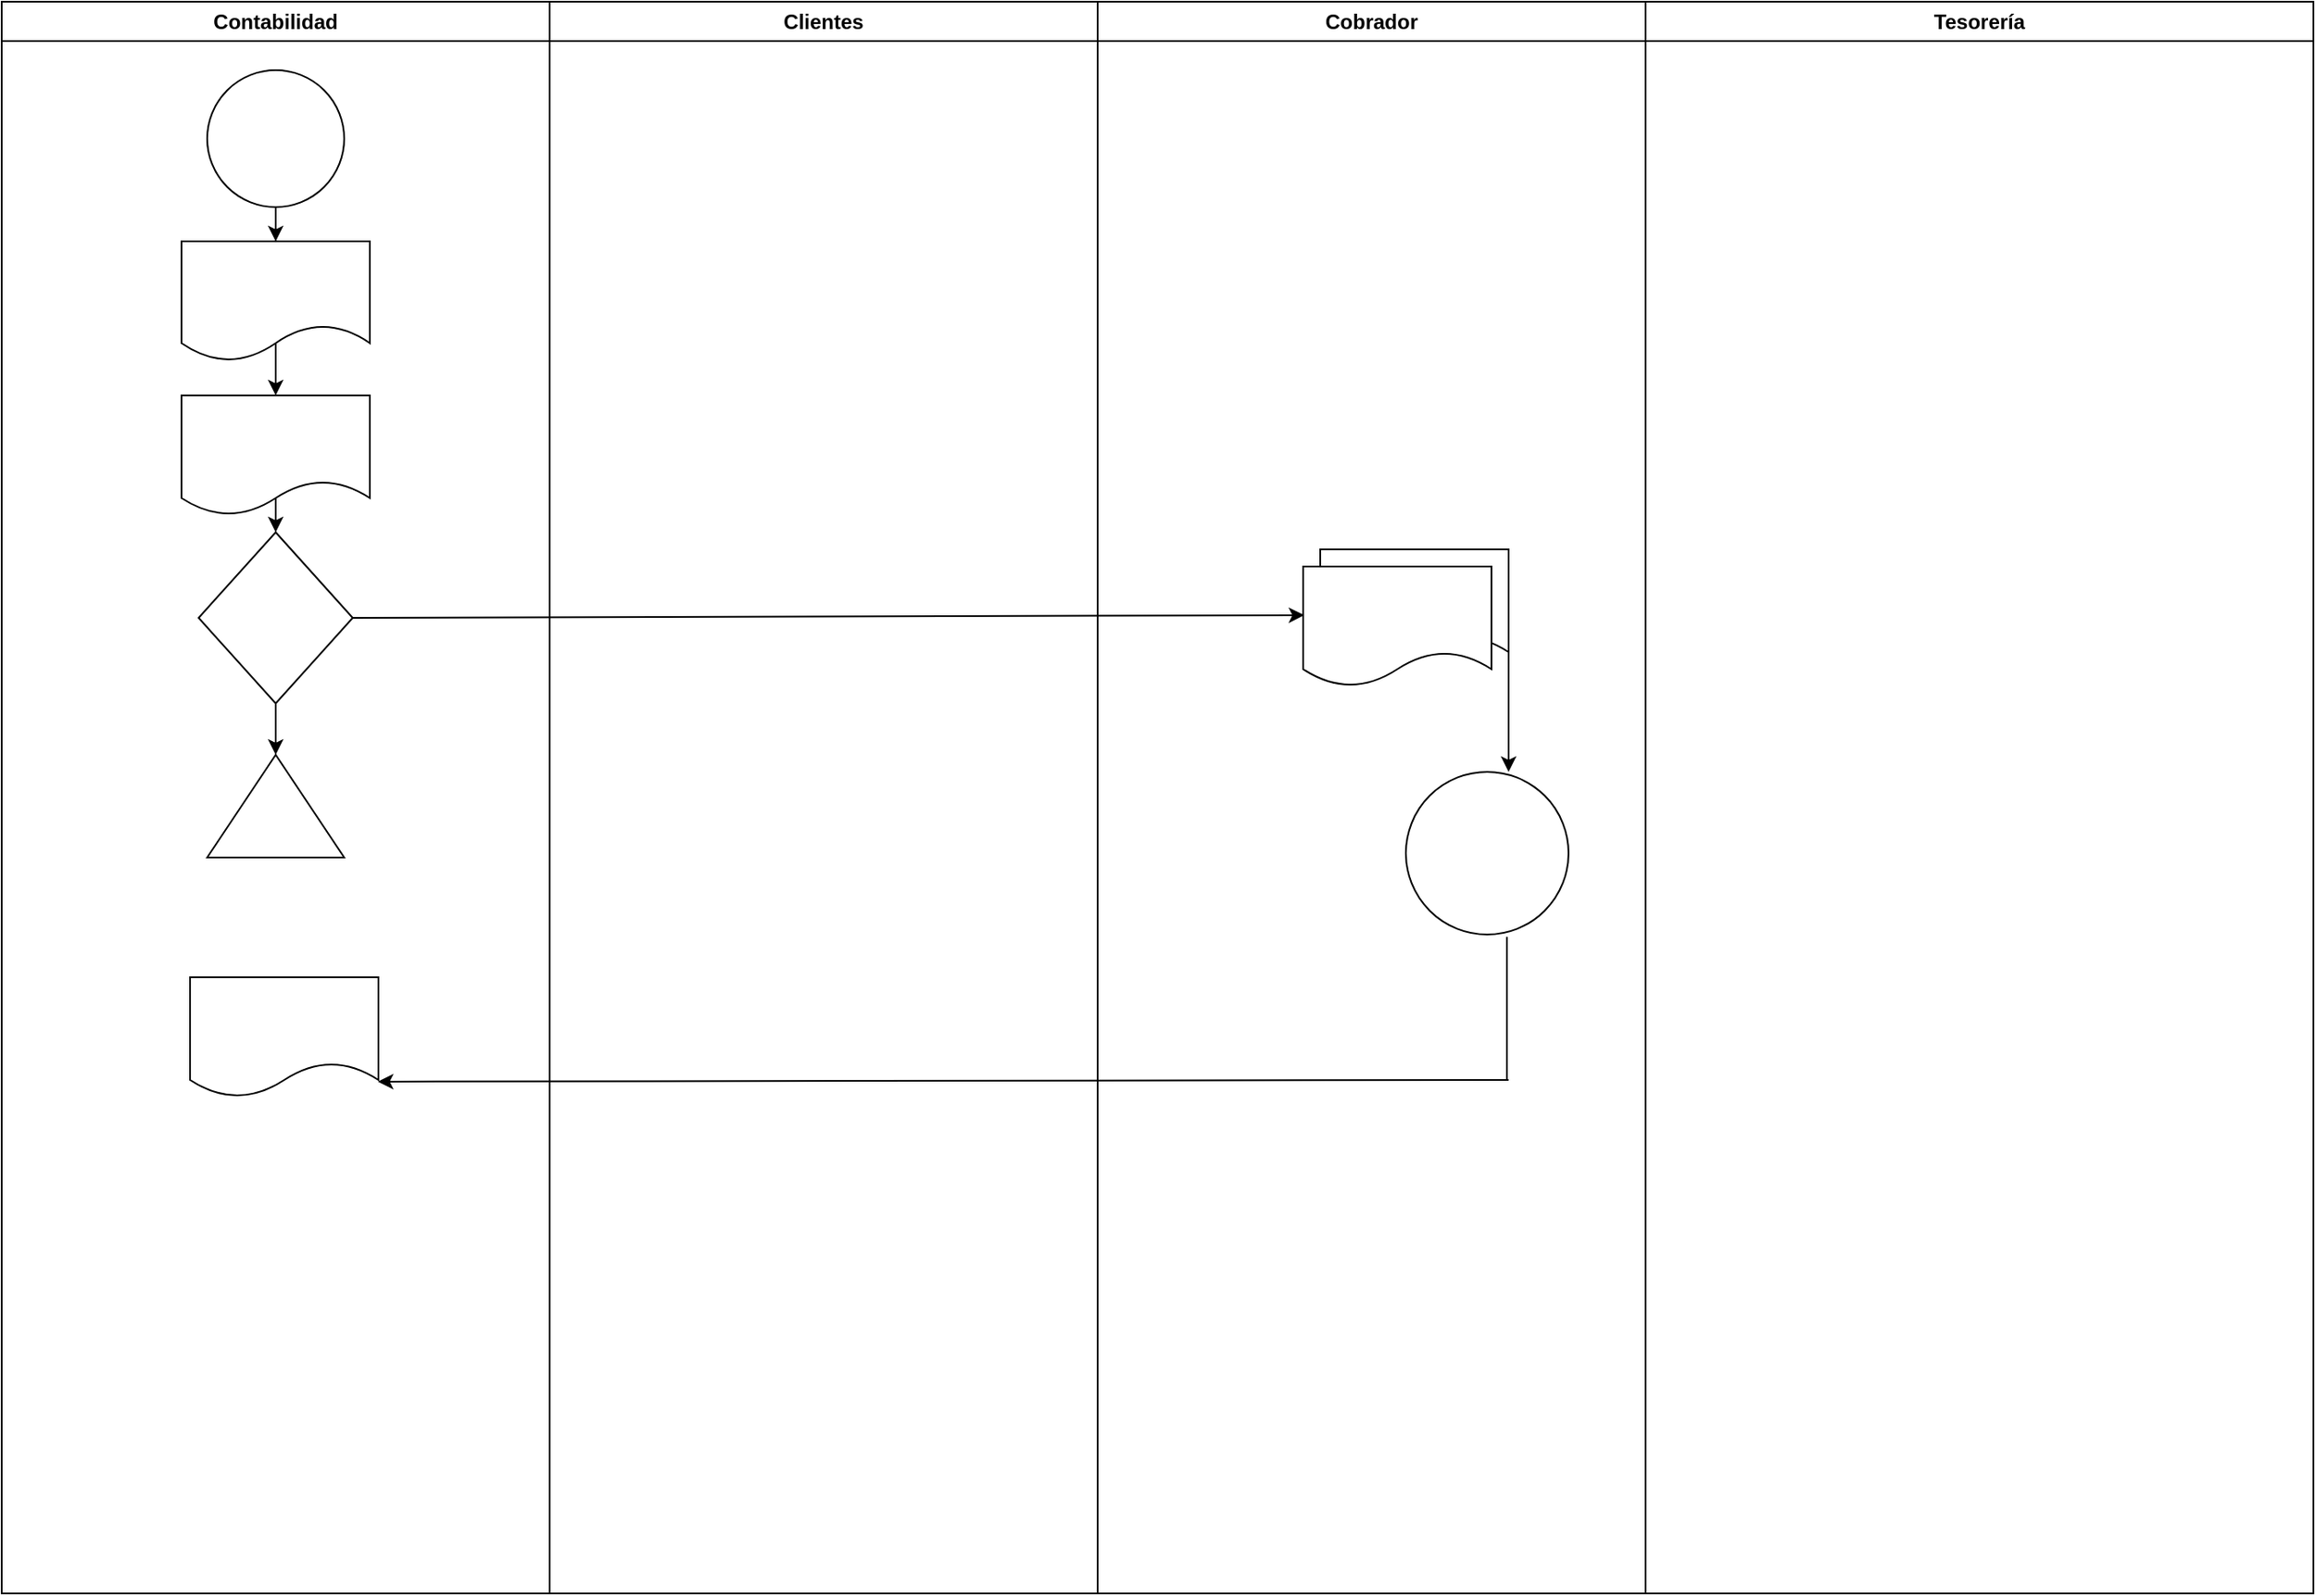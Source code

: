 <mxfile version="21.2.1" type="github">
  <diagram id="prtHgNgQTEPvFCAcTncT" name="Page-1">
    <mxGraphModel dx="2471" dy="452" grid="1" gridSize="10" guides="1" tooltips="1" connect="1" arrows="1" fold="1" page="1" pageScale="1" pageWidth="827" pageHeight="1169" math="0" shadow="0">
      <root>
        <mxCell id="0" />
        <mxCell id="1" parent="0" />
        <mxCell id="hEL3vepF8iHlLcLONmED-76" value="Tesorería" style="swimlane;whiteSpace=wrap;html=1;" vertex="1" parent="1">
          <mxGeometry x="-560" y="130" width="390" height="930" as="geometry" />
        </mxCell>
        <mxCell id="hEL3vepF8iHlLcLONmED-72" value="Contabilidad" style="swimlane;whiteSpace=wrap;html=1;" vertex="1" parent="1">
          <mxGeometry x="-1520" y="130" width="320" height="930" as="geometry" />
        </mxCell>
        <mxCell id="hEL3vepF8iHlLcLONmED-79" value="" style="ellipse;whiteSpace=wrap;html=1;aspect=fixed;" vertex="1" parent="hEL3vepF8iHlLcLONmED-72">
          <mxGeometry x="120" y="40" width="80" height="80" as="geometry" />
        </mxCell>
        <mxCell id="hEL3vepF8iHlLcLONmED-81" value="" style="rhombus;whiteSpace=wrap;html=1;" vertex="1" parent="hEL3vepF8iHlLcLONmED-72">
          <mxGeometry x="115" y="310" width="90" height="100" as="geometry" />
        </mxCell>
        <mxCell id="hEL3vepF8iHlLcLONmED-82" value="" style="triangle;whiteSpace=wrap;html=1;rotation=-90;" vertex="1" parent="hEL3vepF8iHlLcLONmED-72">
          <mxGeometry x="130" y="430" width="60" height="80" as="geometry" />
        </mxCell>
        <mxCell id="hEL3vepF8iHlLcLONmED-89" value="" style="shape=document;whiteSpace=wrap;html=1;boundedLbl=1;size=0.286;" vertex="1" parent="hEL3vepF8iHlLcLONmED-72">
          <mxGeometry x="110" y="570" width="110" height="70" as="geometry" />
        </mxCell>
        <mxCell id="hEL3vepF8iHlLcLONmED-96" value="" style="endArrow=classic;html=1;rounded=0;exitX=0.5;exitY=1;exitDx=0;exitDy=0;entryX=0.5;entryY=0;entryDx=0;entryDy=0;" edge="1" parent="hEL3vepF8iHlLcLONmED-72" source="hEL3vepF8iHlLcLONmED-79" target="hEL3vepF8iHlLcLONmED-83">
          <mxGeometry width="50" height="50" relative="1" as="geometry">
            <mxPoint x="480" y="320" as="sourcePoint" />
            <mxPoint x="530" y="270" as="targetPoint" />
          </mxGeometry>
        </mxCell>
        <mxCell id="hEL3vepF8iHlLcLONmED-97" value="" style="endArrow=classic;html=1;rounded=0;entryX=0.5;entryY=0;entryDx=0;entryDy=0;" edge="1" parent="hEL3vepF8iHlLcLONmED-72" target="hEL3vepF8iHlLcLONmED-84">
          <mxGeometry width="50" height="50" relative="1" as="geometry">
            <mxPoint x="160" y="130" as="sourcePoint" />
            <mxPoint x="280" y="230" as="targetPoint" />
          </mxGeometry>
        </mxCell>
        <mxCell id="hEL3vepF8iHlLcLONmED-83" value="" style="shape=document;whiteSpace=wrap;html=1;boundedLbl=1;" vertex="1" parent="hEL3vepF8iHlLcLONmED-72">
          <mxGeometry x="105" y="140" width="110" height="70" as="geometry" />
        </mxCell>
        <mxCell id="hEL3vepF8iHlLcLONmED-99" value="" style="endArrow=classic;html=1;rounded=0;exitX=0.5;exitY=0;exitDx=0;exitDy=0;entryX=0.5;entryY=0;entryDx=0;entryDy=0;" edge="1" parent="hEL3vepF8iHlLcLONmED-72" source="hEL3vepF8iHlLcLONmED-84" target="hEL3vepF8iHlLcLONmED-81">
          <mxGeometry width="50" height="50" relative="1" as="geometry">
            <mxPoint x="400" y="390" as="sourcePoint" />
            <mxPoint x="450" y="340" as="targetPoint" />
          </mxGeometry>
        </mxCell>
        <mxCell id="hEL3vepF8iHlLcLONmED-84" value="" style="shape=document;whiteSpace=wrap;html=1;boundedLbl=1;size=0.286;" vertex="1" parent="hEL3vepF8iHlLcLONmED-72">
          <mxGeometry x="105" y="230" width="110" height="70" as="geometry" />
        </mxCell>
        <mxCell id="hEL3vepF8iHlLcLONmED-101" value="" style="endArrow=classic;html=1;rounded=0;exitX=0.5;exitY=1;exitDx=0;exitDy=0;entryX=1;entryY=0.5;entryDx=0;entryDy=0;" edge="1" parent="hEL3vepF8iHlLcLONmED-72" source="hEL3vepF8iHlLcLONmED-81" target="hEL3vepF8iHlLcLONmED-82">
          <mxGeometry width="50" height="50" relative="1" as="geometry">
            <mxPoint x="400" y="530" as="sourcePoint" />
            <mxPoint x="450" y="480" as="targetPoint" />
          </mxGeometry>
        </mxCell>
        <mxCell id="hEL3vepF8iHlLcLONmED-74" value="Clientes" style="swimlane;whiteSpace=wrap;html=1;" vertex="1" parent="1">
          <mxGeometry x="-1200" y="130" width="320" height="930" as="geometry" />
        </mxCell>
        <mxCell id="hEL3vepF8iHlLcLONmED-75" value="Cobrador" style="swimlane;whiteSpace=wrap;html=1;" vertex="1" parent="1">
          <mxGeometry x="-880" y="130" width="320" height="930" as="geometry" />
        </mxCell>
        <mxCell id="hEL3vepF8iHlLcLONmED-86" value="" style="shape=document;whiteSpace=wrap;html=1;boundedLbl=1;size=0.286;" vertex="1" parent="hEL3vepF8iHlLcLONmED-75">
          <mxGeometry x="130" y="320" width="110" height="70" as="geometry" />
        </mxCell>
        <mxCell id="hEL3vepF8iHlLcLONmED-85" value="" style="shape=document;whiteSpace=wrap;html=1;boundedLbl=1;size=0.286;" vertex="1" parent="hEL3vepF8iHlLcLONmED-75">
          <mxGeometry x="120" y="330" width="110" height="70" as="geometry" />
        </mxCell>
        <mxCell id="hEL3vepF8iHlLcLONmED-90" value="" style="ellipse;whiteSpace=wrap;html=1;aspect=fixed;" vertex="1" parent="hEL3vepF8iHlLcLONmED-75">
          <mxGeometry x="180" y="450" width="95" height="95" as="geometry" />
        </mxCell>
        <mxCell id="hEL3vepF8iHlLcLONmED-92" value="" style="endArrow=classic;html=1;rounded=0;exitX=1;exitY=0.75;exitDx=0;exitDy=0;" edge="1" parent="hEL3vepF8iHlLcLONmED-75" source="hEL3vepF8iHlLcLONmED-86">
          <mxGeometry width="50" height="50" relative="1" as="geometry">
            <mxPoint x="-160" y="530" as="sourcePoint" />
            <mxPoint x="240" y="450" as="targetPoint" />
          </mxGeometry>
        </mxCell>
        <mxCell id="hEL3vepF8iHlLcLONmED-94" value="" style="endArrow=none;html=1;rounded=0;entryX=0.621;entryY=1.015;entryDx=0;entryDy=0;entryPerimeter=0;" edge="1" parent="1" target="hEL3vepF8iHlLcLONmED-90">
          <mxGeometry width="50" height="50" relative="1" as="geometry">
            <mxPoint x="-641" y="760" as="sourcePoint" />
            <mxPoint x="-700" y="610" as="targetPoint" />
          </mxGeometry>
        </mxCell>
        <mxCell id="hEL3vepF8iHlLcLONmED-95" value="" style="endArrow=classic;html=1;rounded=0;entryX=0.997;entryY=0.871;entryDx=0;entryDy=0;entryPerimeter=0;" edge="1" parent="1" target="hEL3vepF8iHlLcLONmED-89">
          <mxGeometry width="50" height="50" relative="1" as="geometry">
            <mxPoint x="-640" y="760" as="sourcePoint" />
            <mxPoint x="-700" y="610" as="targetPoint" />
          </mxGeometry>
        </mxCell>
        <mxCell id="hEL3vepF8iHlLcLONmED-102" value="" style="endArrow=classic;html=1;rounded=0;exitX=1;exitY=0.5;exitDx=0;exitDy=0;entryX=0.006;entryY=0.406;entryDx=0;entryDy=0;entryPerimeter=0;" edge="1" parent="1" source="hEL3vepF8iHlLcLONmED-81" target="hEL3vepF8iHlLcLONmED-85">
          <mxGeometry width="50" height="50" relative="1" as="geometry">
            <mxPoint x="-1120" y="520" as="sourcePoint" />
            <mxPoint x="-1070" y="470" as="targetPoint" />
          </mxGeometry>
        </mxCell>
      </root>
    </mxGraphModel>
  </diagram>
</mxfile>
